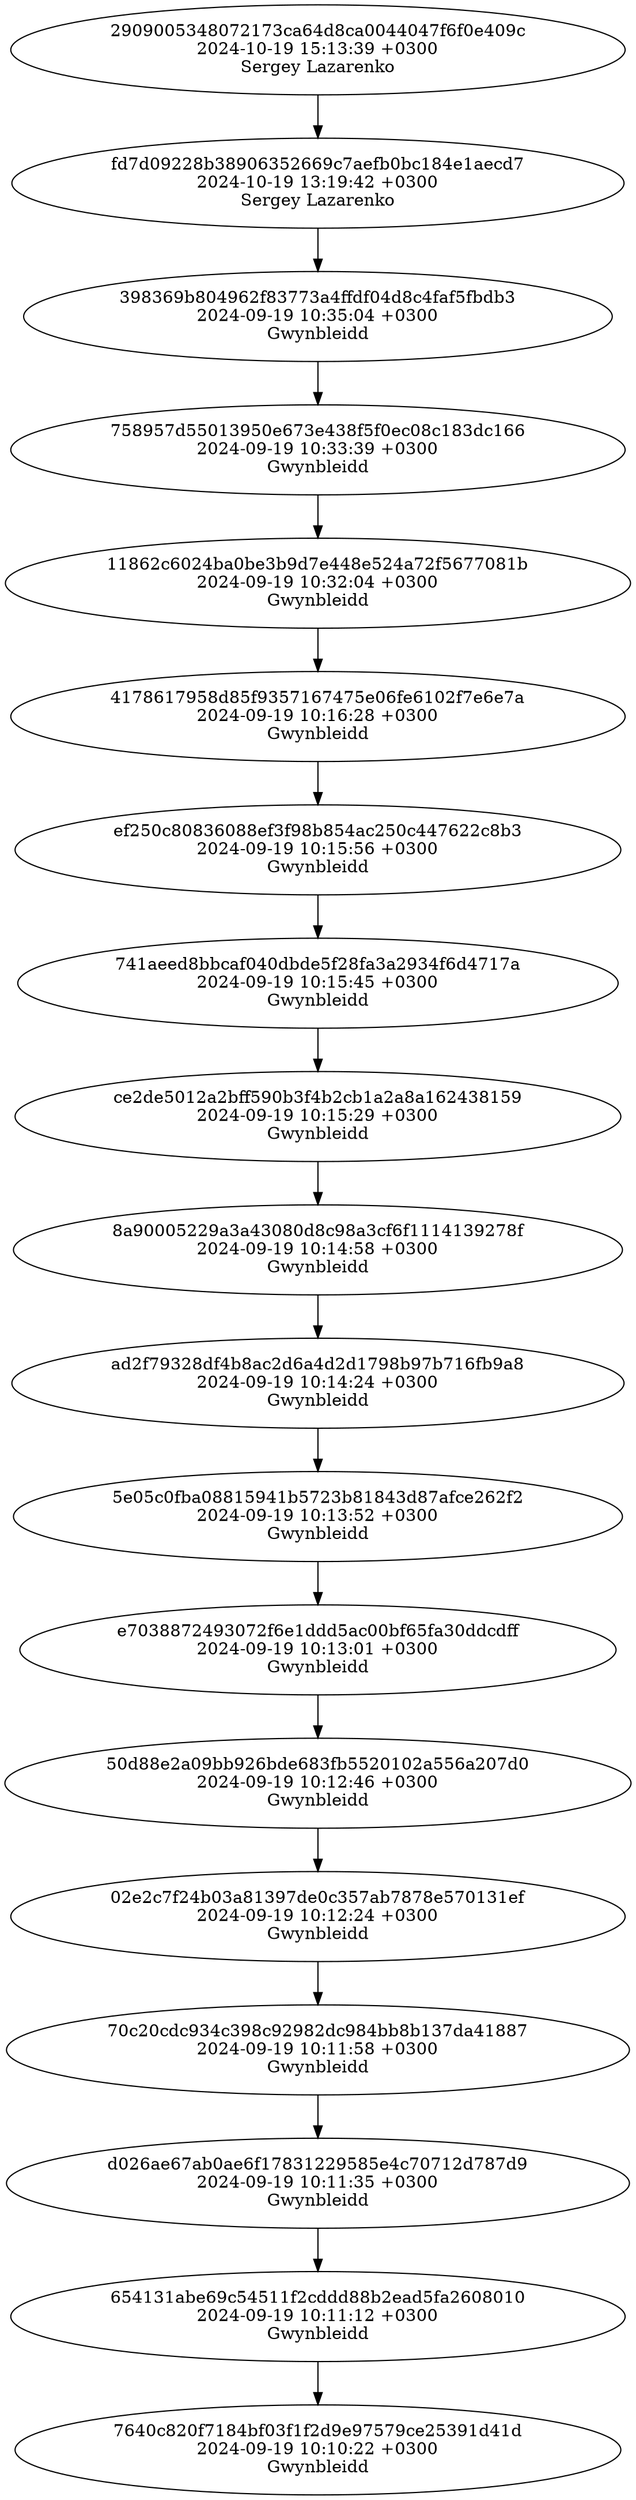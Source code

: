 digraph G {
    "2909005348072173ca64d8ca0044047f6f0e409c" [label="2909005348072173ca64d8ca0044047f6f0e409c\n2024-10-19 15:13:39 +0300\nSergey Lazarenko"];
    "fd7d09228b38906352669c7aefb0bc184e1aecd7" [label="fd7d09228b38906352669c7aefb0bc184e1aecd7\n2024-10-19 13:19:42 +0300\nSergey Lazarenko"];
    "2909005348072173ca64d8ca0044047f6f0e409c" -> "fd7d09228b38906352669c7aefb0bc184e1aecd7";
    "398369b804962f83773a4ffdf04d8c4faf5fbdb3" [label="398369b804962f83773a4ffdf04d8c4faf5fbdb3\n2024-09-19 10:35:04 +0300\nGwynbleidd"];
    "fd7d09228b38906352669c7aefb0bc184e1aecd7" -> "398369b804962f83773a4ffdf04d8c4faf5fbdb3";
    "758957d55013950e673e438f5f0ec08c183dc166" [label="758957d55013950e673e438f5f0ec08c183dc166\n2024-09-19 10:33:39 +0300\nGwynbleidd"];
    "398369b804962f83773a4ffdf04d8c4faf5fbdb3" -> "758957d55013950e673e438f5f0ec08c183dc166";
    "11862c6024ba0be3b9d7e448e524a72f5677081b" [label="11862c6024ba0be3b9d7e448e524a72f5677081b\n2024-09-19 10:32:04 +0300\nGwynbleidd"];
    "758957d55013950e673e438f5f0ec08c183dc166" -> "11862c6024ba0be3b9d7e448e524a72f5677081b";
    "4178617958d85f9357167475e06fe6102f7e6e7a" [label="4178617958d85f9357167475e06fe6102f7e6e7a\n2024-09-19 10:16:28 +0300\nGwynbleidd"];
    "11862c6024ba0be3b9d7e448e524a72f5677081b" -> "4178617958d85f9357167475e06fe6102f7e6e7a";
    "ef250c80836088ef3f98b854ac250c447622c8b3" [label="ef250c80836088ef3f98b854ac250c447622c8b3\n2024-09-19 10:15:56 +0300\nGwynbleidd"];
    "4178617958d85f9357167475e06fe6102f7e6e7a" -> "ef250c80836088ef3f98b854ac250c447622c8b3";
    "741aeed8bbcaf040dbde5f28fa3a2934f6d4717a" [label="741aeed8bbcaf040dbde5f28fa3a2934f6d4717a\n2024-09-19 10:15:45 +0300\nGwynbleidd"];
    "ef250c80836088ef3f98b854ac250c447622c8b3" -> "741aeed8bbcaf040dbde5f28fa3a2934f6d4717a";
    "ce2de5012a2bff590b3f4b2cb1a2a8a162438159" [label="ce2de5012a2bff590b3f4b2cb1a2a8a162438159\n2024-09-19 10:15:29 +0300\nGwynbleidd"];
    "741aeed8bbcaf040dbde5f28fa3a2934f6d4717a" -> "ce2de5012a2bff590b3f4b2cb1a2a8a162438159";
    "8a90005229a3a43080d8c98a3cf6f1114139278f" [label="8a90005229a3a43080d8c98a3cf6f1114139278f\n2024-09-19 10:14:58 +0300\nGwynbleidd"];
    "ce2de5012a2bff590b3f4b2cb1a2a8a162438159" -> "8a90005229a3a43080d8c98a3cf6f1114139278f";
    "ad2f79328df4b8ac2d6a4d2d1798b97b716fb9a8" [label="ad2f79328df4b8ac2d6a4d2d1798b97b716fb9a8\n2024-09-19 10:14:24 +0300\nGwynbleidd"];
    "8a90005229a3a43080d8c98a3cf6f1114139278f" -> "ad2f79328df4b8ac2d6a4d2d1798b97b716fb9a8";
    "5e05c0fba08815941b5723b81843d87afce262f2" [label="5e05c0fba08815941b5723b81843d87afce262f2\n2024-09-19 10:13:52 +0300\nGwynbleidd"];
    "ad2f79328df4b8ac2d6a4d2d1798b97b716fb9a8" -> "5e05c0fba08815941b5723b81843d87afce262f2";
    "e7038872493072f6e1ddd5ac00bf65fa30ddcdff" [label="e7038872493072f6e1ddd5ac00bf65fa30ddcdff\n2024-09-19 10:13:01 +0300\nGwynbleidd"];
    "5e05c0fba08815941b5723b81843d87afce262f2" -> "e7038872493072f6e1ddd5ac00bf65fa30ddcdff";
    "50d88e2a09bb926bde683fb5520102a556a207d0" [label="50d88e2a09bb926bde683fb5520102a556a207d0\n2024-09-19 10:12:46 +0300\nGwynbleidd"];
    "e7038872493072f6e1ddd5ac00bf65fa30ddcdff" -> "50d88e2a09bb926bde683fb5520102a556a207d0";
    "02e2c7f24b03a81397de0c357ab7878e570131ef" [label="02e2c7f24b03a81397de0c357ab7878e570131ef\n2024-09-19 10:12:24 +0300\nGwynbleidd"];
    "50d88e2a09bb926bde683fb5520102a556a207d0" -> "02e2c7f24b03a81397de0c357ab7878e570131ef";
    "70c20cdc934c398c92982dc984bb8b137da41887" [label="70c20cdc934c398c92982dc984bb8b137da41887\n2024-09-19 10:11:58 +0300\nGwynbleidd"];
    "02e2c7f24b03a81397de0c357ab7878e570131ef" -> "70c20cdc934c398c92982dc984bb8b137da41887";
    "d026ae67ab0ae6f17831229585e4c70712d787d9" [label="d026ae67ab0ae6f17831229585e4c70712d787d9\n2024-09-19 10:11:35 +0300\nGwynbleidd"];
    "70c20cdc934c398c92982dc984bb8b137da41887" -> "d026ae67ab0ae6f17831229585e4c70712d787d9";
    "654131abe69c54511f2cddd88b2ead5fa2608010" [label="654131abe69c54511f2cddd88b2ead5fa2608010\n2024-09-19 10:11:12 +0300\nGwynbleidd"];
    "d026ae67ab0ae6f17831229585e4c70712d787d9" -> "654131abe69c54511f2cddd88b2ead5fa2608010";
    "7640c820f7184bf03f1f2d9e97579ce25391d41d" [label="7640c820f7184bf03f1f2d9e97579ce25391d41d\n2024-09-19 10:10:22 +0300\nGwynbleidd"];
    "654131abe69c54511f2cddd88b2ead5fa2608010" -> "7640c820f7184bf03f1f2d9e97579ce25391d41d";
}
